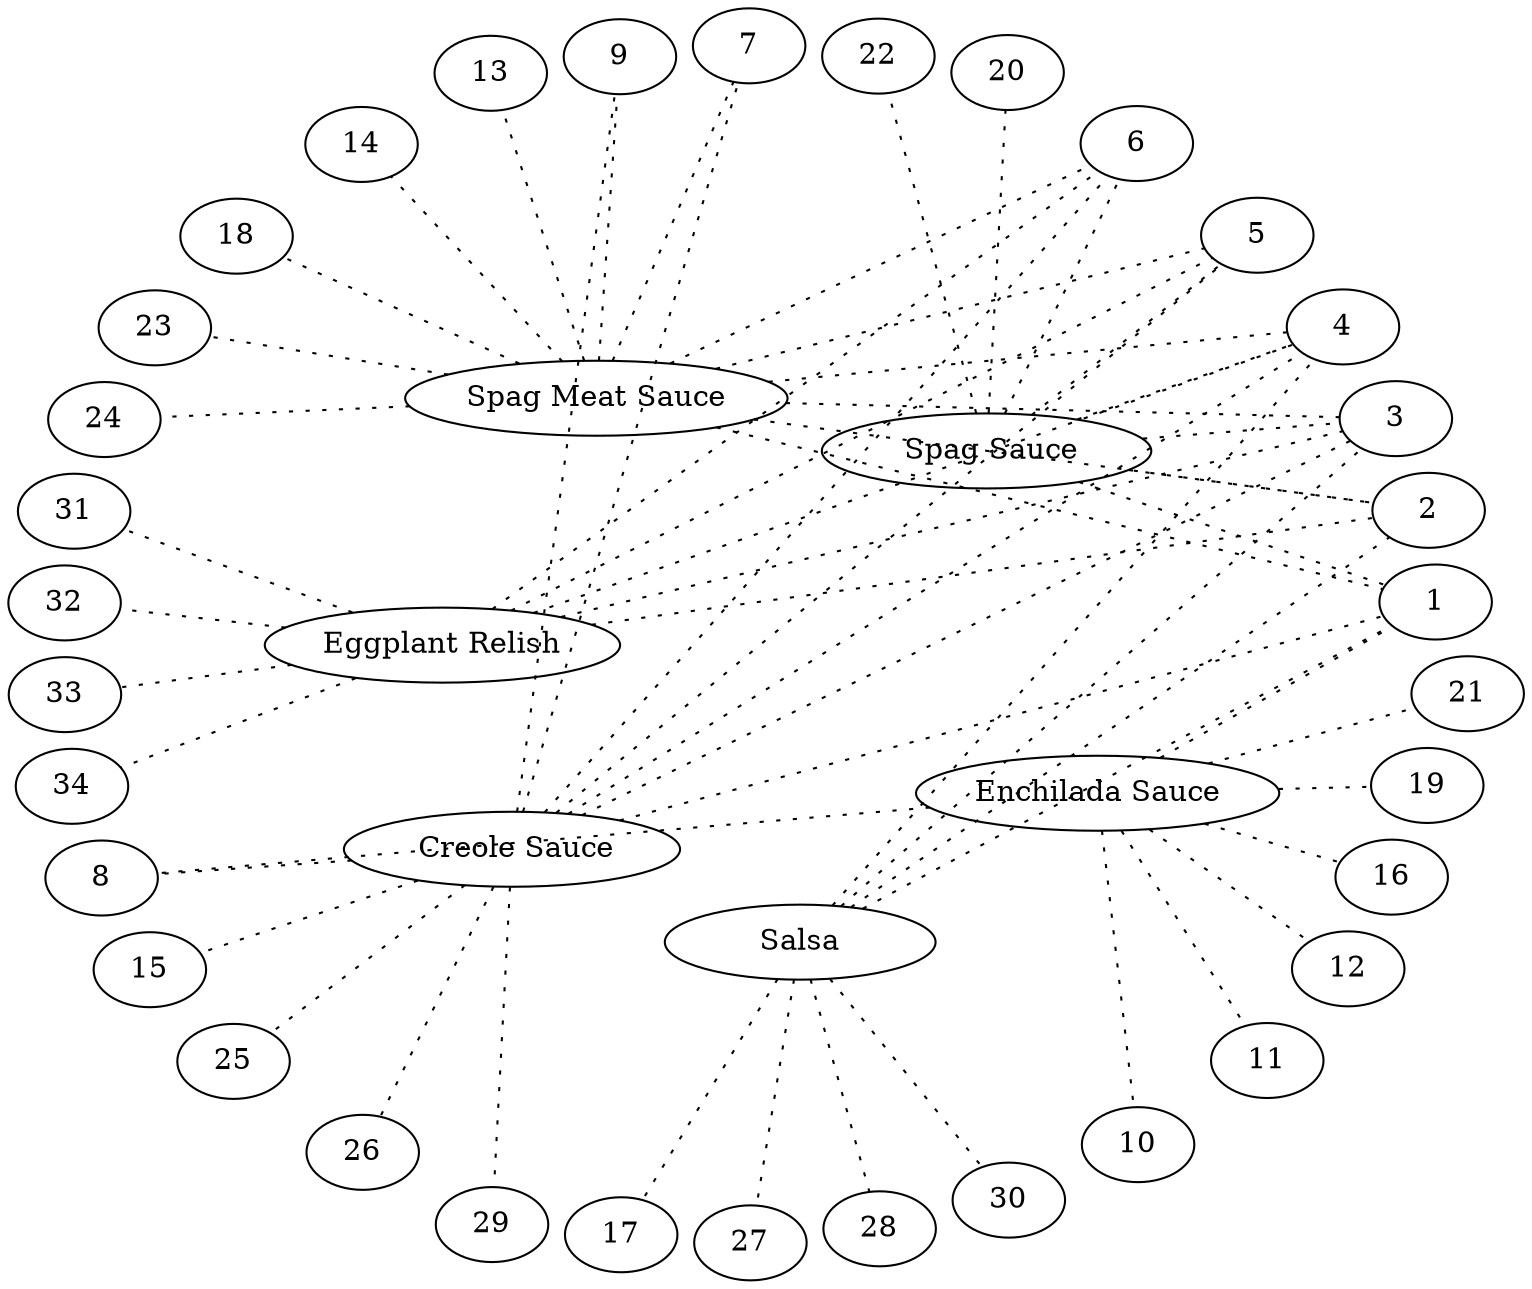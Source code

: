 graph recipes {
	graph [
		layout=twopi
      root=centr
	];
    //rankdir="LR"
   edge [style=invis, weight=1000, len=0.2]
   overlap=false
   subgraph subR{
   rank="same"
   label="Recipes"
   centr [pos="0,0!", color=red, style=invis ]
	a [label="   Spag Sauce  " ];
   b [label="Spag Meat Sauce"];
   c [label="Eggplant Relish"];
   d [label="  Creole Sauce "];
   e [label="     Salsa     "];
   f [label="Enchilada Sauce"];
   a -- centr;
   b -- centr;
   c -- centr;
   d -- centr;
   e -- centr;
   f -- centr;
   }
   //a--b
   //b--c
   //c--d
   //d--e
   //e--f
   //f--a
   
   subgraph subI{
   label="Ingredients"
   rank="same"
   1
   2
   3
   4
   5
   6
   7
   8
   9
   10
   11
   12
   13
   14
   15
   16
   17
   18
   19
   20
   21
   22
   23
   24
   25
   26
   27
   28
   29
   30
   31
   32
   33
   34
   }
   
   edge [style=dotted, weight=1, len=1]

   a -- 1
   a -- 2
   a -- 3
   a -- 4
   a -- 5
   a -- 6
   a -- 20
   a -- 22
   b -- 1
   b -- 2
   b -- 3
   b -- 4
   b -- 5
   b -- 6
   b -- 7
   b -- 9
   b -- 13
   b -- 14
   b -- 18
   b -- 23
   b -- 24
   c -- 2
   c -- 3
   c -- 4
   c -- 5
   c -- 6
   c -- 31
   c -- 32
   c -- 33
   c -- 34
   d -- 1
   d -- 3
   d -- 4
   d -- 5
   d -- 6
   d -- 7
   d -- 8
   d -- 9
   d -- 15
   d -- 25
   d -- 26
   d -- 29
   e -- 1
   e -- 2
   e -- 3
   e -- 4
   e -- 17
   e -- 27
   e -- 28
   e -- 30
   f -- 1
   f -- 8
   f -- 10
   f -- 11
   f -- 12
   f -- 16
   f -- 19
   f -- 21
}
